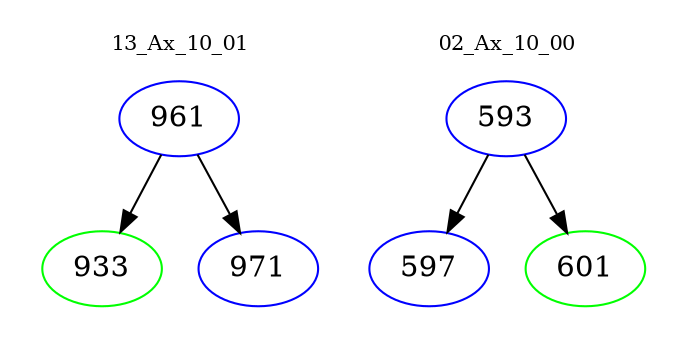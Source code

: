 digraph{
subgraph cluster_0 {
color = white
label = "13_Ax_10_01";
fontsize=10;
T0_961 [label="961", color="blue"]
T0_961 -> T0_933 [color="black"]
T0_933 [label="933", color="green"]
T0_961 -> T0_971 [color="black"]
T0_971 [label="971", color="blue"]
}
subgraph cluster_1 {
color = white
label = "02_Ax_10_00";
fontsize=10;
T1_593 [label="593", color="blue"]
T1_593 -> T1_597 [color="black"]
T1_597 [label="597", color="blue"]
T1_593 -> T1_601 [color="black"]
T1_601 [label="601", color="green"]
}
}
